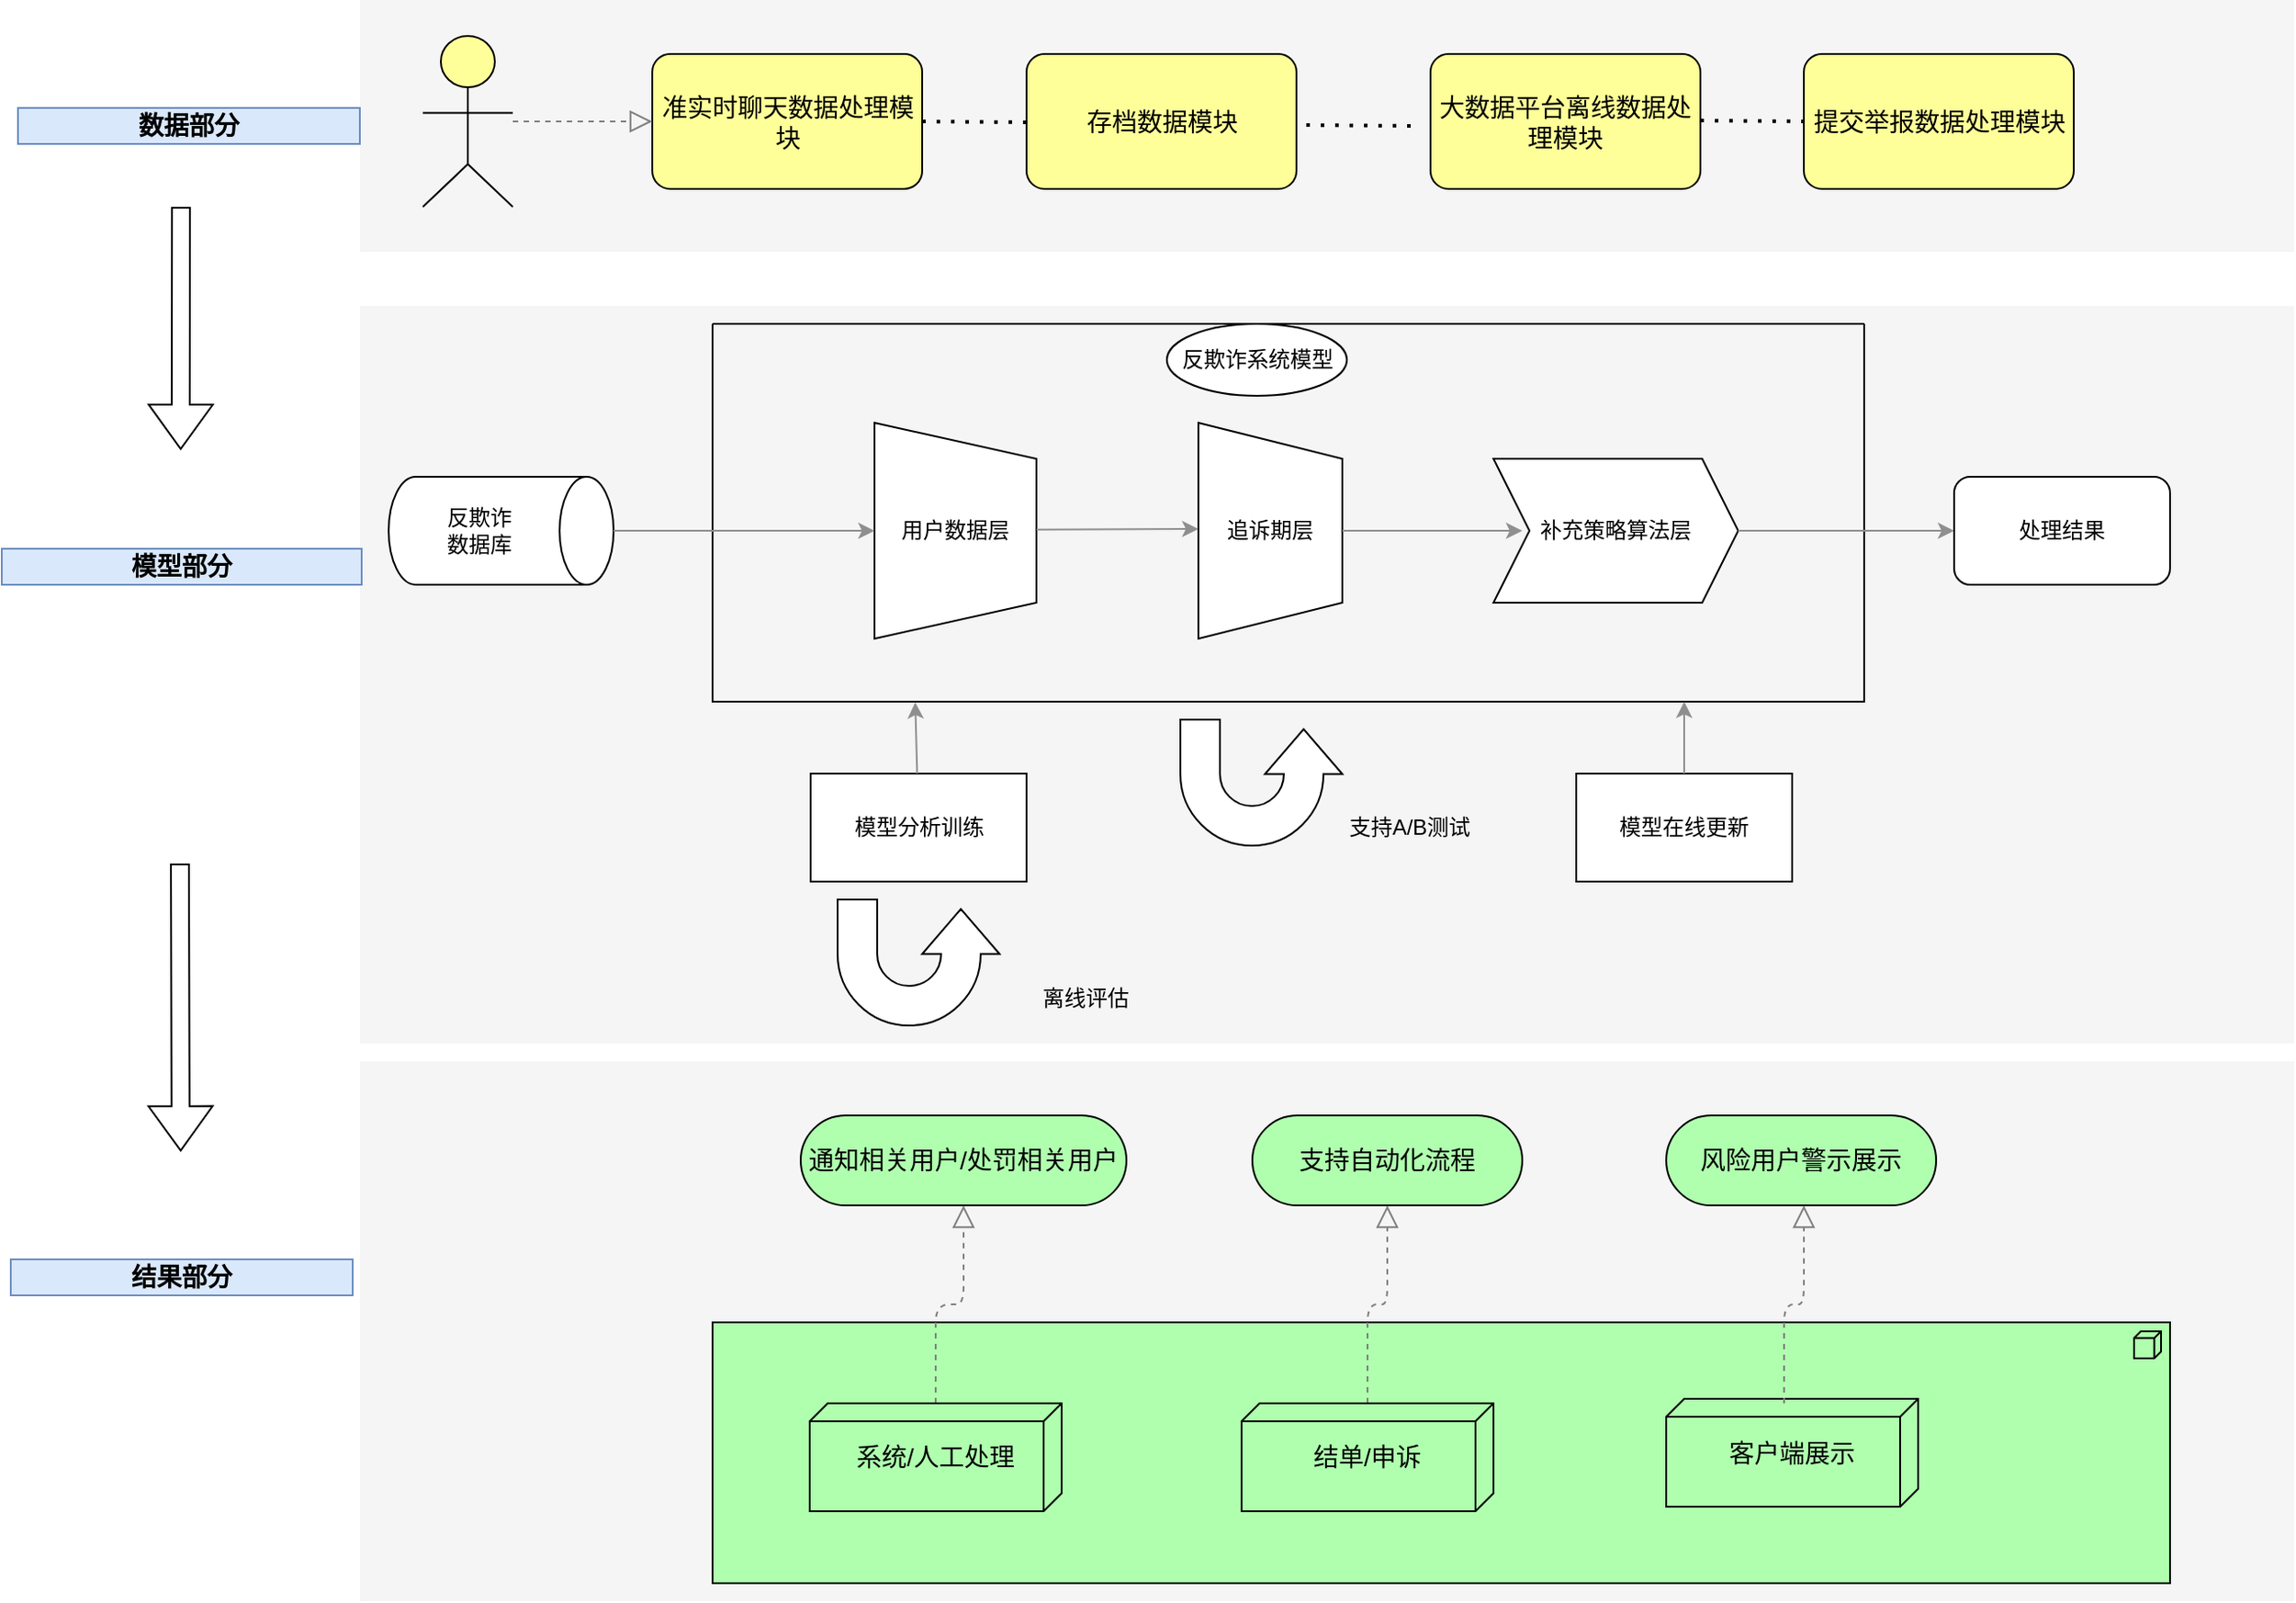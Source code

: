 <mxfile version="16.2.6" type="github">
  <diagram id="6I0OCvxSQrVGMHxT2VVA" name="Page-1">
    <mxGraphModel dx="2523" dy="939" grid="1" gridSize="10" guides="1" tooltips="1" connect="1" arrows="1" fold="1" page="1" pageScale="1" pageWidth="850" pageHeight="1100" math="0" shadow="0">
      <root>
        <mxCell id="0" />
        <mxCell id="1" parent="0" />
        <mxCell id="dKdSaXE48SgPbhcamS2K-30" value="" style="whiteSpace=wrap;html=1;strokeColor=none;strokeWidth=1;fillColor=#f5f5f5;fontSize=14;" parent="1" vertex="1">
          <mxGeometry x="194" y="670" width="1075" height="300" as="geometry" />
        </mxCell>
        <mxCell id="dKdSaXE48SgPbhcamS2K-31" value="" style="whiteSpace=wrap;html=1;strokeColor=none;strokeWidth=1;fillColor=#f5f5f5;fontSize=14;" parent="1" vertex="1">
          <mxGeometry x="194" y="250" width="1075" height="410" as="geometry" />
        </mxCell>
        <mxCell id="dKdSaXE48SgPbhcamS2K-32" value="" style="whiteSpace=wrap;html=1;strokeColor=none;strokeWidth=1;fillColor=#f5f5f5;fontSize=14;" parent="1" vertex="1">
          <mxGeometry x="194" y="80" width="1075" height="140" as="geometry" />
        </mxCell>
        <mxCell id="dKdSaXE48SgPbhcamS2K-33" value="" style="html=1;whiteSpace=wrap;fillColor=#AFFFAF;shape=mxgraph.archimate3.application;appType=node;archiType=square;fontSize=14;verticalAlign=top;" parent="1" vertex="1">
          <mxGeometry x="390" y="815" width="810" height="145" as="geometry" />
        </mxCell>
        <mxCell id="dKdSaXE48SgPbhcamS2K-34" style="edgeStyle=elbowEdgeStyle;rounded=1;elbow=vertical;html=1;startSize=10;endArrow=block;endFill=0;endSize=10;jettySize=auto;orthogonalLoop=1;strokeColor=#808080;fontSize=14;dashed=1;" parent="1" source="dKdSaXE48SgPbhcamS2K-35" target="dKdSaXE48SgPbhcamS2K-40" edge="1">
          <mxGeometry relative="1" as="geometry" />
        </mxCell>
        <mxCell id="dKdSaXE48SgPbhcamS2K-35" value="系统/人工处理" style="html=1;whiteSpace=wrap;fillColor=#AFFFAF;shape=mxgraph.archimate3.tech;techType=;fontSize=14;" parent="1" vertex="1">
          <mxGeometry x="444" y="860" width="140" height="60" as="geometry" />
        </mxCell>
        <mxCell id="dKdSaXE48SgPbhcamS2K-36" style="edgeStyle=elbowEdgeStyle;rounded=1;elbow=vertical;html=1;startSize=10;endArrow=block;endFill=0;endSize=10;jettySize=auto;orthogonalLoop=1;strokeColor=#808080;fontSize=14;dashed=1;" parent="1" source="dKdSaXE48SgPbhcamS2K-37" target="dKdSaXE48SgPbhcamS2K-45" edge="1">
          <mxGeometry relative="1" as="geometry" />
        </mxCell>
        <mxCell id="dKdSaXE48SgPbhcamS2K-37" value="结单/申诉" style="html=1;whiteSpace=wrap;fillColor=#AFFFAF;shape=mxgraph.archimate3.tech;techType=;fontSize=14;" parent="1" vertex="1">
          <mxGeometry x="684" y="860" width="140" height="60" as="geometry" />
        </mxCell>
        <mxCell id="dKdSaXE48SgPbhcamS2K-40" value="通知相关用户/处罚相关用户" style="html=1;whiteSpace=wrap;fillColor=#AFFFAF;shape=mxgraph.archimate3.service;fontSize=14;" parent="1" vertex="1">
          <mxGeometry x="439" y="700" width="181" height="50" as="geometry" />
        </mxCell>
        <mxCell id="dKdSaXE48SgPbhcamS2K-45" value="支持自动化流程" style="html=1;whiteSpace=wrap;fillColor=#AFFFAF;shape=mxgraph.archimate3.service;fontSize=14;" parent="1" vertex="1">
          <mxGeometry x="690" y="700" width="150" height="50" as="geometry" />
        </mxCell>
        <mxCell id="dKdSaXE48SgPbhcamS2K-54" value="准实时聊天数据处理模块" style="html=1;whiteSpace=wrap;fillColor=#ffff99;shape=mxgraph.archimate3.application;appType=;archiType=rounded;fontSize=14;" parent="1" vertex="1">
          <mxGeometry x="356.5" y="110" width="150" height="75" as="geometry" />
        </mxCell>
        <mxCell id="dKdSaXE48SgPbhcamS2K-55" value="存档数据模块" style="html=1;whiteSpace=wrap;fillColor=#ffff99;shape=mxgraph.archimate3.application;appType=;archiType=rounded;fontSize=14;" parent="1" vertex="1">
          <mxGeometry x="564.5" y="110" width="150" height="75" as="geometry" />
        </mxCell>
        <mxCell id="dKdSaXE48SgPbhcamS2K-56" value="大数据平台离线数据处理模块&lt;br&gt;" style="html=1;whiteSpace=wrap;fillColor=#ffff99;shape=mxgraph.archimate3.application;appType=;archiType=rounded;fontSize=14;" parent="1" vertex="1">
          <mxGeometry x="789" y="110" width="150" height="75" as="geometry" />
        </mxCell>
        <mxCell id="dKdSaXE48SgPbhcamS2K-57" value="提交举报数据处理模块" style="html=1;whiteSpace=wrap;fillColor=#ffff99;shape=mxgraph.archimate3.application;appType=;archiType=rounded;fontSize=14;" parent="1" vertex="1">
          <mxGeometry x="996.5" y="110" width="150" height="75" as="geometry" />
        </mxCell>
        <mxCell id="dKdSaXE48SgPbhcamS2K-58" value="结果部分" style="text;html=1;strokeColor=#6c8ebf;fillColor=#dae8fc;align=center;verticalAlign=middle;whiteSpace=wrap;fontSize=14;fontStyle=1" parent="1" vertex="1">
          <mxGeometry y="780" width="190" height="20" as="geometry" />
        </mxCell>
        <mxCell id="dKdSaXE48SgPbhcamS2K-59" value="模型部分" style="text;html=1;strokeColor=#6c8ebf;fillColor=#dae8fc;align=center;verticalAlign=middle;whiteSpace=wrap;fontSize=14;fontStyle=1" parent="1" vertex="1">
          <mxGeometry x="-5" y="385" width="200" height="20" as="geometry" />
        </mxCell>
        <mxCell id="dKdSaXE48SgPbhcamS2K-60" value="数据部分" style="text;html=1;strokeColor=#6c8ebf;fillColor=#dae8fc;align=center;verticalAlign=middle;whiteSpace=wrap;fontSize=14;fontStyle=1" parent="1" vertex="1">
          <mxGeometry x="4" y="140" width="190" height="20" as="geometry" />
        </mxCell>
        <mxCell id="dKdSaXE48SgPbhcamS2K-61" style="edgeStyle=elbowEdgeStyle;rounded=1;elbow=vertical;html=1;dashed=1;startSize=10;endArrow=block;endFill=0;endSize=10;jettySize=auto;orthogonalLoop=1;strokeColor=#808080;fontSize=14;" parent="1" source="dKdSaXE48SgPbhcamS2K-62" target="dKdSaXE48SgPbhcamS2K-54" edge="1">
          <mxGeometry relative="1" as="geometry" />
        </mxCell>
        <mxCell id="dKdSaXE48SgPbhcamS2K-62" value="" style="html=1;whiteSpace=wrap;fillColor=#ffff99;shape=mxgraph.archimate3.actor;fontSize=14;" parent="1" vertex="1">
          <mxGeometry x="229" y="100" width="50" height="95" as="geometry" />
        </mxCell>
        <mxCell id="Wx5ZZBHen5_xB31L8kOz-6" value="" style="endArrow=none;dashed=1;html=1;dashPattern=1 3;strokeWidth=2;rounded=0;exitX=1;exitY=0.5;exitDx=0;exitDy=0;exitPerimeter=0;" edge="1" parent="1" source="dKdSaXE48SgPbhcamS2K-54">
          <mxGeometry width="50" height="50" relative="1" as="geometry">
            <mxPoint x="524" y="-110" as="sourcePoint" />
            <mxPoint x="570" y="148" as="targetPoint" />
          </mxGeometry>
        </mxCell>
        <mxCell id="Wx5ZZBHen5_xB31L8kOz-8" value="" style="endArrow=none;dashed=1;html=1;dashPattern=1 3;strokeWidth=2;rounded=0;exitX=1;exitY=0.5;exitDx=0;exitDy=0;exitPerimeter=0;" edge="1" parent="1">
          <mxGeometry width="50" height="50" relative="1" as="geometry">
            <mxPoint x="720" y="149.5" as="sourcePoint" />
            <mxPoint x="783.5" y="150" as="targetPoint" />
          </mxGeometry>
        </mxCell>
        <mxCell id="Wx5ZZBHen5_xB31L8kOz-9" value="" style="endArrow=none;dashed=1;html=1;dashPattern=1 3;strokeWidth=2;rounded=0;exitX=1;exitY=0.5;exitDx=0;exitDy=0;exitPerimeter=0;" edge="1" parent="1">
          <mxGeometry width="50" height="50" relative="1" as="geometry">
            <mxPoint x="939" y="147" as="sourcePoint" />
            <mxPoint x="1002.5" y="147.5" as="targetPoint" />
          </mxGeometry>
        </mxCell>
        <mxCell id="Wx5ZZBHen5_xB31L8kOz-14" value="" style="shape=flexArrow;endArrow=classic;html=1;rounded=0;endWidth=24.706;endSize=7.882;" edge="1" parent="1">
          <mxGeometry width="50" height="50" relative="1" as="geometry">
            <mxPoint x="94" y="560" as="sourcePoint" />
            <mxPoint x="94.41" y="720" as="targetPoint" />
          </mxGeometry>
        </mxCell>
        <mxCell id="Wx5ZZBHen5_xB31L8kOz-15" value="反欺诈&lt;br&gt;数据库" style="shape=cylinder3;whiteSpace=wrap;html=1;boundedLbl=1;backgroundOutline=1;size=15;direction=south;" vertex="1" parent="1">
          <mxGeometry x="210" y="345" width="125" height="60" as="geometry" />
        </mxCell>
        <mxCell id="Wx5ZZBHen5_xB31L8kOz-18" value="" style="swimlane;startSize=0;" vertex="1" parent="1">
          <mxGeometry x="390" y="260" width="640" height="210" as="geometry" />
        </mxCell>
        <mxCell id="Wx5ZZBHen5_xB31L8kOz-20" value="反欺诈系统模型" style="ellipse;whiteSpace=wrap;html=1;align=center;newEdgeStyle={&quot;edgeStyle&quot;:&quot;entityRelationEdgeStyle&quot;,&quot;startArrow&quot;:&quot;none&quot;,&quot;endArrow&quot;:&quot;none&quot;,&quot;segment&quot;:10,&quot;curved&quot;:1};treeFolding=1;treeMoving=1;" vertex="1" parent="Wx5ZZBHen5_xB31L8kOz-18">
          <mxGeometry x="252.5" width="100" height="40" as="geometry" />
        </mxCell>
        <mxCell id="Wx5ZZBHen5_xB31L8kOz-27" value="追诉期层" style="shape=trapezoid;perimeter=trapezoidPerimeter;whiteSpace=wrap;html=1;fixedSize=1;direction=south;" vertex="1" parent="Wx5ZZBHen5_xB31L8kOz-18">
          <mxGeometry x="270" y="55" width="80" height="120" as="geometry" />
        </mxCell>
        <mxCell id="Wx5ZZBHen5_xB31L8kOz-26" value="用户数据层" style="shape=trapezoid;perimeter=trapezoidPerimeter;whiteSpace=wrap;html=1;fixedSize=1;direction=south;" vertex="1" parent="Wx5ZZBHen5_xB31L8kOz-18">
          <mxGeometry x="90" y="55" width="90" height="120" as="geometry" />
        </mxCell>
        <mxCell id="Wx5ZZBHen5_xB31L8kOz-32" value="" style="endArrow=classic;html=1;rounded=0;exitX=0.5;exitY=0;exitDx=0;exitDy=0;strokeColor=#8F8F8F;" edge="1" parent="Wx5ZZBHen5_xB31L8kOz-18">
          <mxGeometry width="50" height="50" relative="1" as="geometry">
            <mxPoint x="180.0" y="114.41" as="sourcePoint" />
            <mxPoint x="270" y="114" as="targetPoint" />
          </mxGeometry>
        </mxCell>
        <mxCell id="Wx5ZZBHen5_xB31L8kOz-22" value="处理结果" style="rounded=1;whiteSpace=wrap;html=1;" vertex="1" parent="1">
          <mxGeometry x="1080" y="345" width="120" height="60" as="geometry" />
        </mxCell>
        <mxCell id="Wx5ZZBHen5_xB31L8kOz-28" value="补充策略算法层" style="shape=step;perimeter=stepPerimeter;whiteSpace=wrap;html=1;fixedSize=1;" vertex="1" parent="1">
          <mxGeometry x="824" y="335" width="136" height="80" as="geometry" />
        </mxCell>
        <mxCell id="Wx5ZZBHen5_xB31L8kOz-29" value="" style="endArrow=classic;html=1;rounded=0;exitX=0.5;exitY=0;exitDx=0;exitDy=0;exitPerimeter=0;strokeColor=#8F8F8F;" edge="1" parent="1" source="Wx5ZZBHen5_xB31L8kOz-15" target="Wx5ZZBHen5_xB31L8kOz-26">
          <mxGeometry width="50" height="50" relative="1" as="geometry">
            <mxPoint x="730" y="490" as="sourcePoint" />
            <mxPoint x="780" y="440" as="targetPoint" />
          </mxGeometry>
        </mxCell>
        <mxCell id="Wx5ZZBHen5_xB31L8kOz-31" value="" style="endArrow=classic;html=1;rounded=0;exitX=0.5;exitY=0;exitDx=0;exitDy=0;strokeColor=#8F8F8F;" edge="1" parent="1" source="Wx5ZZBHen5_xB31L8kOz-27">
          <mxGeometry width="50" height="50" relative="1" as="geometry">
            <mxPoint x="970.0" y="385.0" as="sourcePoint" />
            <mxPoint x="840" y="375" as="targetPoint" />
          </mxGeometry>
        </mxCell>
        <mxCell id="Wx5ZZBHen5_xB31L8kOz-30" value="" style="endArrow=classic;html=1;rounded=0;exitX=1;exitY=0.5;exitDx=0;exitDy=0;strokeColor=#8F8F8F;entryX=0;entryY=0.5;entryDx=0;entryDy=0;" edge="1" parent="1" source="Wx5ZZBHen5_xB31L8kOz-28" target="Wx5ZZBHen5_xB31L8kOz-22">
          <mxGeometry width="50" height="50" relative="1" as="geometry">
            <mxPoint x="940.0" y="374.41" as="sourcePoint" />
            <mxPoint x="1070" y="374" as="targetPoint" />
          </mxGeometry>
        </mxCell>
        <mxCell id="Wx5ZZBHen5_xB31L8kOz-33" value="模型分析训练" style="rounded=0;whiteSpace=wrap;html=1;" vertex="1" parent="1">
          <mxGeometry x="444.5" y="510" width="120" height="60" as="geometry" />
        </mxCell>
        <mxCell id="Wx5ZZBHen5_xB31L8kOz-34" value="模型在线更新" style="rounded=0;whiteSpace=wrap;html=1;" vertex="1" parent="1">
          <mxGeometry x="870" y="510" width="120" height="60" as="geometry" />
        </mxCell>
        <mxCell id="Wx5ZZBHen5_xB31L8kOz-43" value="" style="html=1;shadow=0;dashed=0;align=center;verticalAlign=middle;shape=mxgraph.arrows2.uTurnArrow;dy=11;arrowHead=43;dx2=25;direction=south;flipV=1;flipH=0;" vertex="1" parent="1">
          <mxGeometry x="650" y="480" width="90" height="70" as="geometry" />
        </mxCell>
        <mxCell id="Wx5ZZBHen5_xB31L8kOz-44" value="支持A/B测试" style="text;html=1;strokeColor=none;fillColor=none;align=center;verticalAlign=middle;whiteSpace=wrap;rounded=0;" vertex="1" parent="1">
          <mxGeometry x="740" y="525" width="75" height="30" as="geometry" />
        </mxCell>
        <mxCell id="Wx5ZZBHen5_xB31L8kOz-46" value="" style="endArrow=classic;html=1;rounded=0;strokeColor=#8F8F8F;entryX=0.176;entryY=1.002;entryDx=0;entryDy=0;entryPerimeter=0;" edge="1" parent="1" source="Wx5ZZBHen5_xB31L8kOz-33" target="Wx5ZZBHen5_xB31L8kOz-18">
          <mxGeometry width="50" height="50" relative="1" as="geometry">
            <mxPoint x="345.0" y="385.0" as="sourcePoint" />
            <mxPoint x="490.0" y="385.0" as="targetPoint" />
          </mxGeometry>
        </mxCell>
        <mxCell id="Wx5ZZBHen5_xB31L8kOz-47" value="" style="endArrow=classic;html=1;rounded=0;strokeColor=#8F8F8F;exitX=0.5;exitY=0;exitDx=0;exitDy=0;" edge="1" parent="1" source="Wx5ZZBHen5_xB31L8kOz-34">
          <mxGeometry width="50" height="50" relative="1" as="geometry">
            <mxPoint x="513.698" y="520.0" as="sourcePoint" />
            <mxPoint x="930" y="470" as="targetPoint" />
          </mxGeometry>
        </mxCell>
        <mxCell id="Wx5ZZBHen5_xB31L8kOz-48" value="" style="html=1;shadow=0;dashed=0;align=center;verticalAlign=middle;shape=mxgraph.arrows2.uTurnArrow;dy=11;arrowHead=43;dx2=25;direction=south;flipV=1;flipH=0;" vertex="1" parent="1">
          <mxGeometry x="459.5" y="580" width="90" height="70" as="geometry" />
        </mxCell>
        <mxCell id="Wx5ZZBHen5_xB31L8kOz-49" value="离线评估" style="text;html=1;strokeColor=none;fillColor=none;align=center;verticalAlign=middle;whiteSpace=wrap;rounded=0;" vertex="1" parent="1">
          <mxGeometry x="560" y="620" width="75" height="30" as="geometry" />
        </mxCell>
        <mxCell id="Wx5ZZBHen5_xB31L8kOz-50" value="" style="shape=flexArrow;endArrow=classic;html=1;rounded=0;endWidth=24.706;endSize=7.882;" edge="1" parent="1">
          <mxGeometry width="50" height="50" relative="1" as="geometry">
            <mxPoint x="94.59" y="195" as="sourcePoint" />
            <mxPoint x="94.41" y="330.0" as="targetPoint" />
          </mxGeometry>
        </mxCell>
        <mxCell id="Wx5ZZBHen5_xB31L8kOz-51" value="客户端展示" style="html=1;whiteSpace=wrap;fillColor=#AFFFAF;shape=mxgraph.archimate3.tech;techType=;fontSize=14;" vertex="1" parent="1">
          <mxGeometry x="920" y="857.5" width="140" height="60" as="geometry" />
        </mxCell>
        <mxCell id="Wx5ZZBHen5_xB31L8kOz-52" value="风险用户警示展示" style="html=1;whiteSpace=wrap;fillColor=#AFFFAF;shape=mxgraph.archimate3.service;fontSize=14;" vertex="1" parent="1">
          <mxGeometry x="920" y="700" width="150" height="50" as="geometry" />
        </mxCell>
        <mxCell id="Wx5ZZBHen5_xB31L8kOz-53" style="edgeStyle=elbowEdgeStyle;rounded=1;elbow=vertical;html=1;startSize=10;endArrow=block;endFill=0;endSize=10;jettySize=auto;orthogonalLoop=1;strokeColor=#808080;fontSize=14;dashed=1;" edge="1" parent="1">
          <mxGeometry relative="1" as="geometry">
            <mxPoint x="985.5" y="860" as="sourcePoint" />
            <mxPoint x="996.5" y="750.0" as="targetPoint" />
          </mxGeometry>
        </mxCell>
      </root>
    </mxGraphModel>
  </diagram>
</mxfile>

